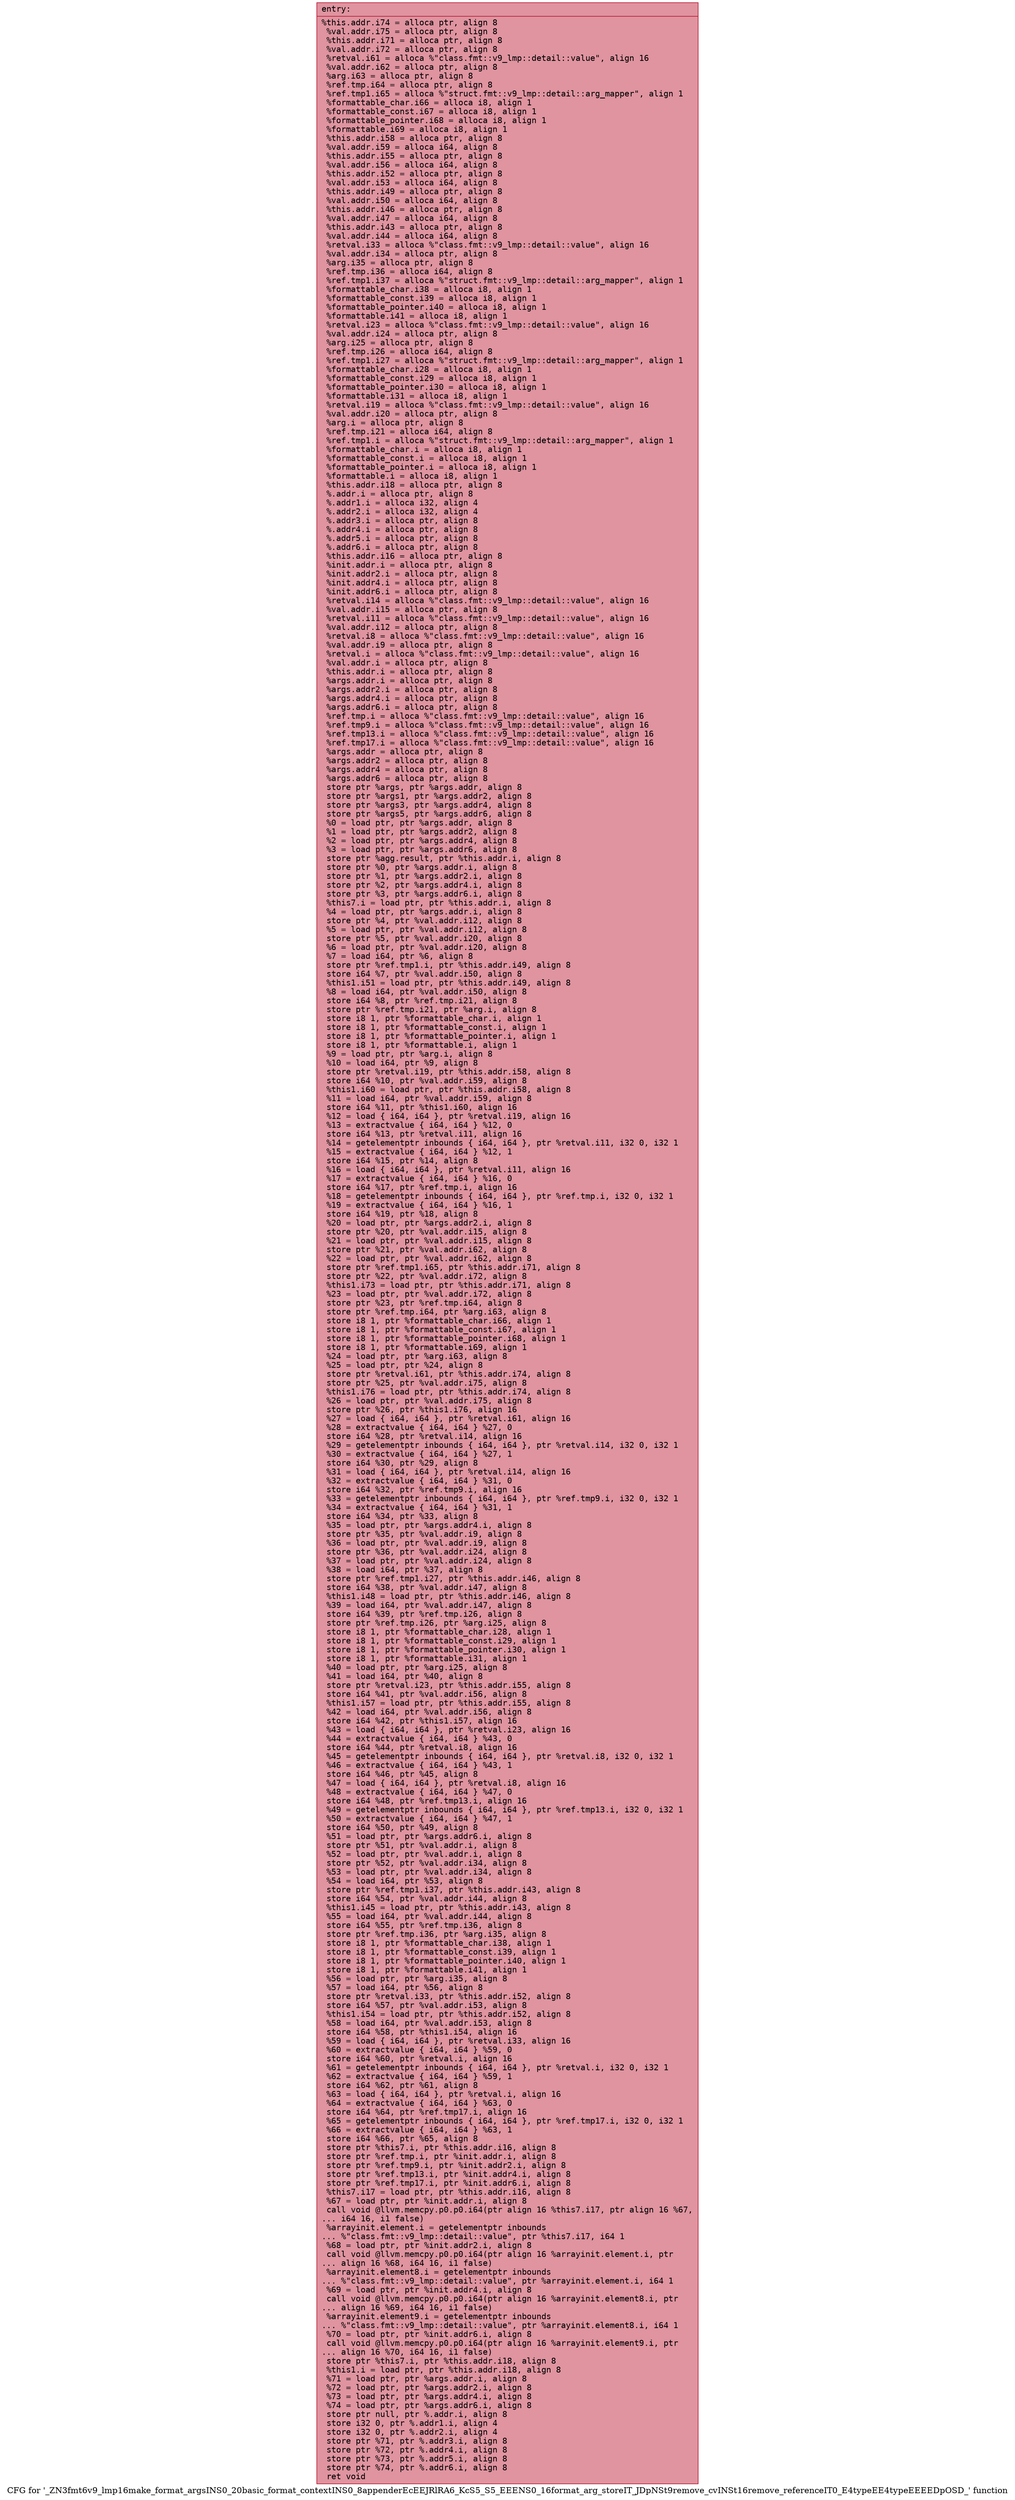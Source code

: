 digraph "CFG for '_ZN3fmt6v9_lmp16make_format_argsINS0_20basic_format_contextINS0_8appenderEcEEJRlRA6_KcS5_S5_EEENS0_16format_arg_storeIT_JDpNSt9remove_cvINSt16remove_referenceIT0_E4typeEE4typeEEEEDpOSD_' function" {
	label="CFG for '_ZN3fmt6v9_lmp16make_format_argsINS0_20basic_format_contextINS0_8appenderEcEEJRlRA6_KcS5_S5_EEENS0_16format_arg_storeIT_JDpNSt9remove_cvINSt16remove_referenceIT0_E4typeEE4typeEEEEDpOSD_' function";

	Node0x55fb7cc72610 [shape=record,color="#b70d28ff", style=filled, fillcolor="#b70d2870" fontname="Courier",label="{entry:\l|  %this.addr.i74 = alloca ptr, align 8\l  %val.addr.i75 = alloca ptr, align 8\l  %this.addr.i71 = alloca ptr, align 8\l  %val.addr.i72 = alloca ptr, align 8\l  %retval.i61 = alloca %\"class.fmt::v9_lmp::detail::value\", align 16\l  %val.addr.i62 = alloca ptr, align 8\l  %arg.i63 = alloca ptr, align 8\l  %ref.tmp.i64 = alloca ptr, align 8\l  %ref.tmp1.i65 = alloca %\"struct.fmt::v9_lmp::detail::arg_mapper\", align 1\l  %formattable_char.i66 = alloca i8, align 1\l  %formattable_const.i67 = alloca i8, align 1\l  %formattable_pointer.i68 = alloca i8, align 1\l  %formattable.i69 = alloca i8, align 1\l  %this.addr.i58 = alloca ptr, align 8\l  %val.addr.i59 = alloca i64, align 8\l  %this.addr.i55 = alloca ptr, align 8\l  %val.addr.i56 = alloca i64, align 8\l  %this.addr.i52 = alloca ptr, align 8\l  %val.addr.i53 = alloca i64, align 8\l  %this.addr.i49 = alloca ptr, align 8\l  %val.addr.i50 = alloca i64, align 8\l  %this.addr.i46 = alloca ptr, align 8\l  %val.addr.i47 = alloca i64, align 8\l  %this.addr.i43 = alloca ptr, align 8\l  %val.addr.i44 = alloca i64, align 8\l  %retval.i33 = alloca %\"class.fmt::v9_lmp::detail::value\", align 16\l  %val.addr.i34 = alloca ptr, align 8\l  %arg.i35 = alloca ptr, align 8\l  %ref.tmp.i36 = alloca i64, align 8\l  %ref.tmp1.i37 = alloca %\"struct.fmt::v9_lmp::detail::arg_mapper\", align 1\l  %formattable_char.i38 = alloca i8, align 1\l  %formattable_const.i39 = alloca i8, align 1\l  %formattable_pointer.i40 = alloca i8, align 1\l  %formattable.i41 = alloca i8, align 1\l  %retval.i23 = alloca %\"class.fmt::v9_lmp::detail::value\", align 16\l  %val.addr.i24 = alloca ptr, align 8\l  %arg.i25 = alloca ptr, align 8\l  %ref.tmp.i26 = alloca i64, align 8\l  %ref.tmp1.i27 = alloca %\"struct.fmt::v9_lmp::detail::arg_mapper\", align 1\l  %formattable_char.i28 = alloca i8, align 1\l  %formattable_const.i29 = alloca i8, align 1\l  %formattable_pointer.i30 = alloca i8, align 1\l  %formattable.i31 = alloca i8, align 1\l  %retval.i19 = alloca %\"class.fmt::v9_lmp::detail::value\", align 16\l  %val.addr.i20 = alloca ptr, align 8\l  %arg.i = alloca ptr, align 8\l  %ref.tmp.i21 = alloca i64, align 8\l  %ref.tmp1.i = alloca %\"struct.fmt::v9_lmp::detail::arg_mapper\", align 1\l  %formattable_char.i = alloca i8, align 1\l  %formattable_const.i = alloca i8, align 1\l  %formattable_pointer.i = alloca i8, align 1\l  %formattable.i = alloca i8, align 1\l  %this.addr.i18 = alloca ptr, align 8\l  %.addr.i = alloca ptr, align 8\l  %.addr1.i = alloca i32, align 4\l  %.addr2.i = alloca i32, align 4\l  %.addr3.i = alloca ptr, align 8\l  %.addr4.i = alloca ptr, align 8\l  %.addr5.i = alloca ptr, align 8\l  %.addr6.i = alloca ptr, align 8\l  %this.addr.i16 = alloca ptr, align 8\l  %init.addr.i = alloca ptr, align 8\l  %init.addr2.i = alloca ptr, align 8\l  %init.addr4.i = alloca ptr, align 8\l  %init.addr6.i = alloca ptr, align 8\l  %retval.i14 = alloca %\"class.fmt::v9_lmp::detail::value\", align 16\l  %val.addr.i15 = alloca ptr, align 8\l  %retval.i11 = alloca %\"class.fmt::v9_lmp::detail::value\", align 16\l  %val.addr.i12 = alloca ptr, align 8\l  %retval.i8 = alloca %\"class.fmt::v9_lmp::detail::value\", align 16\l  %val.addr.i9 = alloca ptr, align 8\l  %retval.i = alloca %\"class.fmt::v9_lmp::detail::value\", align 16\l  %val.addr.i = alloca ptr, align 8\l  %this.addr.i = alloca ptr, align 8\l  %args.addr.i = alloca ptr, align 8\l  %args.addr2.i = alloca ptr, align 8\l  %args.addr4.i = alloca ptr, align 8\l  %args.addr6.i = alloca ptr, align 8\l  %ref.tmp.i = alloca %\"class.fmt::v9_lmp::detail::value\", align 16\l  %ref.tmp9.i = alloca %\"class.fmt::v9_lmp::detail::value\", align 16\l  %ref.tmp13.i = alloca %\"class.fmt::v9_lmp::detail::value\", align 16\l  %ref.tmp17.i = alloca %\"class.fmt::v9_lmp::detail::value\", align 16\l  %args.addr = alloca ptr, align 8\l  %args.addr2 = alloca ptr, align 8\l  %args.addr4 = alloca ptr, align 8\l  %args.addr6 = alloca ptr, align 8\l  store ptr %args, ptr %args.addr, align 8\l  store ptr %args1, ptr %args.addr2, align 8\l  store ptr %args3, ptr %args.addr4, align 8\l  store ptr %args5, ptr %args.addr6, align 8\l  %0 = load ptr, ptr %args.addr, align 8\l  %1 = load ptr, ptr %args.addr2, align 8\l  %2 = load ptr, ptr %args.addr4, align 8\l  %3 = load ptr, ptr %args.addr6, align 8\l  store ptr %agg.result, ptr %this.addr.i, align 8\l  store ptr %0, ptr %args.addr.i, align 8\l  store ptr %1, ptr %args.addr2.i, align 8\l  store ptr %2, ptr %args.addr4.i, align 8\l  store ptr %3, ptr %args.addr6.i, align 8\l  %this7.i = load ptr, ptr %this.addr.i, align 8\l  %4 = load ptr, ptr %args.addr.i, align 8\l  store ptr %4, ptr %val.addr.i12, align 8\l  %5 = load ptr, ptr %val.addr.i12, align 8\l  store ptr %5, ptr %val.addr.i20, align 8\l  %6 = load ptr, ptr %val.addr.i20, align 8\l  %7 = load i64, ptr %6, align 8\l  store ptr %ref.tmp1.i, ptr %this.addr.i49, align 8\l  store i64 %7, ptr %val.addr.i50, align 8\l  %this1.i51 = load ptr, ptr %this.addr.i49, align 8\l  %8 = load i64, ptr %val.addr.i50, align 8\l  store i64 %8, ptr %ref.tmp.i21, align 8\l  store ptr %ref.tmp.i21, ptr %arg.i, align 8\l  store i8 1, ptr %formattable_char.i, align 1\l  store i8 1, ptr %formattable_const.i, align 1\l  store i8 1, ptr %formattable_pointer.i, align 1\l  store i8 1, ptr %formattable.i, align 1\l  %9 = load ptr, ptr %arg.i, align 8\l  %10 = load i64, ptr %9, align 8\l  store ptr %retval.i19, ptr %this.addr.i58, align 8\l  store i64 %10, ptr %val.addr.i59, align 8\l  %this1.i60 = load ptr, ptr %this.addr.i58, align 8\l  %11 = load i64, ptr %val.addr.i59, align 8\l  store i64 %11, ptr %this1.i60, align 16\l  %12 = load \{ i64, i64 \}, ptr %retval.i19, align 16\l  %13 = extractvalue \{ i64, i64 \} %12, 0\l  store i64 %13, ptr %retval.i11, align 16\l  %14 = getelementptr inbounds \{ i64, i64 \}, ptr %retval.i11, i32 0, i32 1\l  %15 = extractvalue \{ i64, i64 \} %12, 1\l  store i64 %15, ptr %14, align 8\l  %16 = load \{ i64, i64 \}, ptr %retval.i11, align 16\l  %17 = extractvalue \{ i64, i64 \} %16, 0\l  store i64 %17, ptr %ref.tmp.i, align 16\l  %18 = getelementptr inbounds \{ i64, i64 \}, ptr %ref.tmp.i, i32 0, i32 1\l  %19 = extractvalue \{ i64, i64 \} %16, 1\l  store i64 %19, ptr %18, align 8\l  %20 = load ptr, ptr %args.addr2.i, align 8\l  store ptr %20, ptr %val.addr.i15, align 8\l  %21 = load ptr, ptr %val.addr.i15, align 8\l  store ptr %21, ptr %val.addr.i62, align 8\l  %22 = load ptr, ptr %val.addr.i62, align 8\l  store ptr %ref.tmp1.i65, ptr %this.addr.i71, align 8\l  store ptr %22, ptr %val.addr.i72, align 8\l  %this1.i73 = load ptr, ptr %this.addr.i71, align 8\l  %23 = load ptr, ptr %val.addr.i72, align 8\l  store ptr %23, ptr %ref.tmp.i64, align 8\l  store ptr %ref.tmp.i64, ptr %arg.i63, align 8\l  store i8 1, ptr %formattable_char.i66, align 1\l  store i8 1, ptr %formattable_const.i67, align 1\l  store i8 1, ptr %formattable_pointer.i68, align 1\l  store i8 1, ptr %formattable.i69, align 1\l  %24 = load ptr, ptr %arg.i63, align 8\l  %25 = load ptr, ptr %24, align 8\l  store ptr %retval.i61, ptr %this.addr.i74, align 8\l  store ptr %25, ptr %val.addr.i75, align 8\l  %this1.i76 = load ptr, ptr %this.addr.i74, align 8\l  %26 = load ptr, ptr %val.addr.i75, align 8\l  store ptr %26, ptr %this1.i76, align 16\l  %27 = load \{ i64, i64 \}, ptr %retval.i61, align 16\l  %28 = extractvalue \{ i64, i64 \} %27, 0\l  store i64 %28, ptr %retval.i14, align 16\l  %29 = getelementptr inbounds \{ i64, i64 \}, ptr %retval.i14, i32 0, i32 1\l  %30 = extractvalue \{ i64, i64 \} %27, 1\l  store i64 %30, ptr %29, align 8\l  %31 = load \{ i64, i64 \}, ptr %retval.i14, align 16\l  %32 = extractvalue \{ i64, i64 \} %31, 0\l  store i64 %32, ptr %ref.tmp9.i, align 16\l  %33 = getelementptr inbounds \{ i64, i64 \}, ptr %ref.tmp9.i, i32 0, i32 1\l  %34 = extractvalue \{ i64, i64 \} %31, 1\l  store i64 %34, ptr %33, align 8\l  %35 = load ptr, ptr %args.addr4.i, align 8\l  store ptr %35, ptr %val.addr.i9, align 8\l  %36 = load ptr, ptr %val.addr.i9, align 8\l  store ptr %36, ptr %val.addr.i24, align 8\l  %37 = load ptr, ptr %val.addr.i24, align 8\l  %38 = load i64, ptr %37, align 8\l  store ptr %ref.tmp1.i27, ptr %this.addr.i46, align 8\l  store i64 %38, ptr %val.addr.i47, align 8\l  %this1.i48 = load ptr, ptr %this.addr.i46, align 8\l  %39 = load i64, ptr %val.addr.i47, align 8\l  store i64 %39, ptr %ref.tmp.i26, align 8\l  store ptr %ref.tmp.i26, ptr %arg.i25, align 8\l  store i8 1, ptr %formattable_char.i28, align 1\l  store i8 1, ptr %formattable_const.i29, align 1\l  store i8 1, ptr %formattable_pointer.i30, align 1\l  store i8 1, ptr %formattable.i31, align 1\l  %40 = load ptr, ptr %arg.i25, align 8\l  %41 = load i64, ptr %40, align 8\l  store ptr %retval.i23, ptr %this.addr.i55, align 8\l  store i64 %41, ptr %val.addr.i56, align 8\l  %this1.i57 = load ptr, ptr %this.addr.i55, align 8\l  %42 = load i64, ptr %val.addr.i56, align 8\l  store i64 %42, ptr %this1.i57, align 16\l  %43 = load \{ i64, i64 \}, ptr %retval.i23, align 16\l  %44 = extractvalue \{ i64, i64 \} %43, 0\l  store i64 %44, ptr %retval.i8, align 16\l  %45 = getelementptr inbounds \{ i64, i64 \}, ptr %retval.i8, i32 0, i32 1\l  %46 = extractvalue \{ i64, i64 \} %43, 1\l  store i64 %46, ptr %45, align 8\l  %47 = load \{ i64, i64 \}, ptr %retval.i8, align 16\l  %48 = extractvalue \{ i64, i64 \} %47, 0\l  store i64 %48, ptr %ref.tmp13.i, align 16\l  %49 = getelementptr inbounds \{ i64, i64 \}, ptr %ref.tmp13.i, i32 0, i32 1\l  %50 = extractvalue \{ i64, i64 \} %47, 1\l  store i64 %50, ptr %49, align 8\l  %51 = load ptr, ptr %args.addr6.i, align 8\l  store ptr %51, ptr %val.addr.i, align 8\l  %52 = load ptr, ptr %val.addr.i, align 8\l  store ptr %52, ptr %val.addr.i34, align 8\l  %53 = load ptr, ptr %val.addr.i34, align 8\l  %54 = load i64, ptr %53, align 8\l  store ptr %ref.tmp1.i37, ptr %this.addr.i43, align 8\l  store i64 %54, ptr %val.addr.i44, align 8\l  %this1.i45 = load ptr, ptr %this.addr.i43, align 8\l  %55 = load i64, ptr %val.addr.i44, align 8\l  store i64 %55, ptr %ref.tmp.i36, align 8\l  store ptr %ref.tmp.i36, ptr %arg.i35, align 8\l  store i8 1, ptr %formattable_char.i38, align 1\l  store i8 1, ptr %formattable_const.i39, align 1\l  store i8 1, ptr %formattable_pointer.i40, align 1\l  store i8 1, ptr %formattable.i41, align 1\l  %56 = load ptr, ptr %arg.i35, align 8\l  %57 = load i64, ptr %56, align 8\l  store ptr %retval.i33, ptr %this.addr.i52, align 8\l  store i64 %57, ptr %val.addr.i53, align 8\l  %this1.i54 = load ptr, ptr %this.addr.i52, align 8\l  %58 = load i64, ptr %val.addr.i53, align 8\l  store i64 %58, ptr %this1.i54, align 16\l  %59 = load \{ i64, i64 \}, ptr %retval.i33, align 16\l  %60 = extractvalue \{ i64, i64 \} %59, 0\l  store i64 %60, ptr %retval.i, align 16\l  %61 = getelementptr inbounds \{ i64, i64 \}, ptr %retval.i, i32 0, i32 1\l  %62 = extractvalue \{ i64, i64 \} %59, 1\l  store i64 %62, ptr %61, align 8\l  %63 = load \{ i64, i64 \}, ptr %retval.i, align 16\l  %64 = extractvalue \{ i64, i64 \} %63, 0\l  store i64 %64, ptr %ref.tmp17.i, align 16\l  %65 = getelementptr inbounds \{ i64, i64 \}, ptr %ref.tmp17.i, i32 0, i32 1\l  %66 = extractvalue \{ i64, i64 \} %63, 1\l  store i64 %66, ptr %65, align 8\l  store ptr %this7.i, ptr %this.addr.i16, align 8\l  store ptr %ref.tmp.i, ptr %init.addr.i, align 8\l  store ptr %ref.tmp9.i, ptr %init.addr2.i, align 8\l  store ptr %ref.tmp13.i, ptr %init.addr4.i, align 8\l  store ptr %ref.tmp17.i, ptr %init.addr6.i, align 8\l  %this7.i17 = load ptr, ptr %this.addr.i16, align 8\l  %67 = load ptr, ptr %init.addr.i, align 8\l  call void @llvm.memcpy.p0.p0.i64(ptr align 16 %this7.i17, ptr align 16 %67,\l... i64 16, i1 false)\l  %arrayinit.element.i = getelementptr inbounds\l... %\"class.fmt::v9_lmp::detail::value\", ptr %this7.i17, i64 1\l  %68 = load ptr, ptr %init.addr2.i, align 8\l  call void @llvm.memcpy.p0.p0.i64(ptr align 16 %arrayinit.element.i, ptr\l... align 16 %68, i64 16, i1 false)\l  %arrayinit.element8.i = getelementptr inbounds\l... %\"class.fmt::v9_lmp::detail::value\", ptr %arrayinit.element.i, i64 1\l  %69 = load ptr, ptr %init.addr4.i, align 8\l  call void @llvm.memcpy.p0.p0.i64(ptr align 16 %arrayinit.element8.i, ptr\l... align 16 %69, i64 16, i1 false)\l  %arrayinit.element9.i = getelementptr inbounds\l... %\"class.fmt::v9_lmp::detail::value\", ptr %arrayinit.element8.i, i64 1\l  %70 = load ptr, ptr %init.addr6.i, align 8\l  call void @llvm.memcpy.p0.p0.i64(ptr align 16 %arrayinit.element9.i, ptr\l... align 16 %70, i64 16, i1 false)\l  store ptr %this7.i, ptr %this.addr.i18, align 8\l  %this1.i = load ptr, ptr %this.addr.i18, align 8\l  %71 = load ptr, ptr %args.addr.i, align 8\l  %72 = load ptr, ptr %args.addr2.i, align 8\l  %73 = load ptr, ptr %args.addr4.i, align 8\l  %74 = load ptr, ptr %args.addr6.i, align 8\l  store ptr null, ptr %.addr.i, align 8\l  store i32 0, ptr %.addr1.i, align 4\l  store i32 0, ptr %.addr2.i, align 4\l  store ptr %71, ptr %.addr3.i, align 8\l  store ptr %72, ptr %.addr4.i, align 8\l  store ptr %73, ptr %.addr5.i, align 8\l  store ptr %74, ptr %.addr6.i, align 8\l  ret void\l}"];
}
